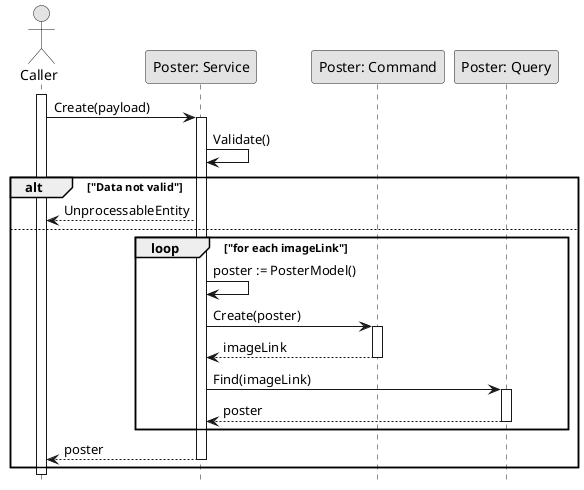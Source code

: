 @startuml CreatePoster

skinparam Monochrome true
skinparam Shadowing false
hide footbox

actor Caller
participant "Poster: Service" as PosterService
participant "Poster: Command" as PosterCommand
participant "Poster: Query" as PosterQuery

activate Caller

Caller->PosterService: Create(payload)
activate PosterService
PosterService->PosterService: Validate()

alt "Data not valid"
    PosterService-->Caller: UnprocessableEntity
else
    loop "for each imageLink"
        PosterService->PosterService: poster := PosterModel()
        PosterService->PosterCommand: Create(poster)
        activate PosterCommand
        PosterCommand-->PosterService: imageLink
        deactivate PosterCommand

        PosterService->PosterQuery: Find(imageLink)
        activate PosterQuery
        PosterQuery-->PosterService: poster
        deactivate PosterQuery
    end
    PosterService-->Caller: poster
    deactivate PosterService
end

deactivate Caller

@enduml